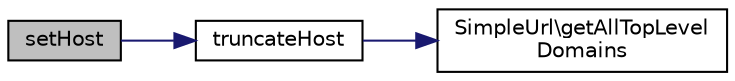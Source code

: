 digraph "setHost"
{
  edge [fontname="Helvetica",fontsize="10",labelfontname="Helvetica",labelfontsize="10"];
  node [fontname="Helvetica",fontsize="10",shape=record];
  rankdir="LR";
  Node1 [label="setHost",height=0.2,width=0.4,color="black", fillcolor="grey75", style="filled" fontcolor="black"];
  Node1 -> Node2 [color="midnightblue",fontsize="10",style="solid",fontname="Helvetica"];
  Node2 [label="truncateHost",height=0.2,width=0.4,color="black", fillcolor="white", style="filled",URL="$class_simple_cookie.html#a0eda28396439a77dc3350c63e9afd474"];
  Node2 -> Node3 [color="midnightblue",fontsize="10",style="solid",fontname="Helvetica"];
  Node3 [label="SimpleUrl\\getAllTopLevel\lDomains",height=0.2,width=0.4,color="black", fillcolor="white", style="filled",URL="$class_simple_url.html#ac1001f197259bbb33bd0107239db165d"];
}
